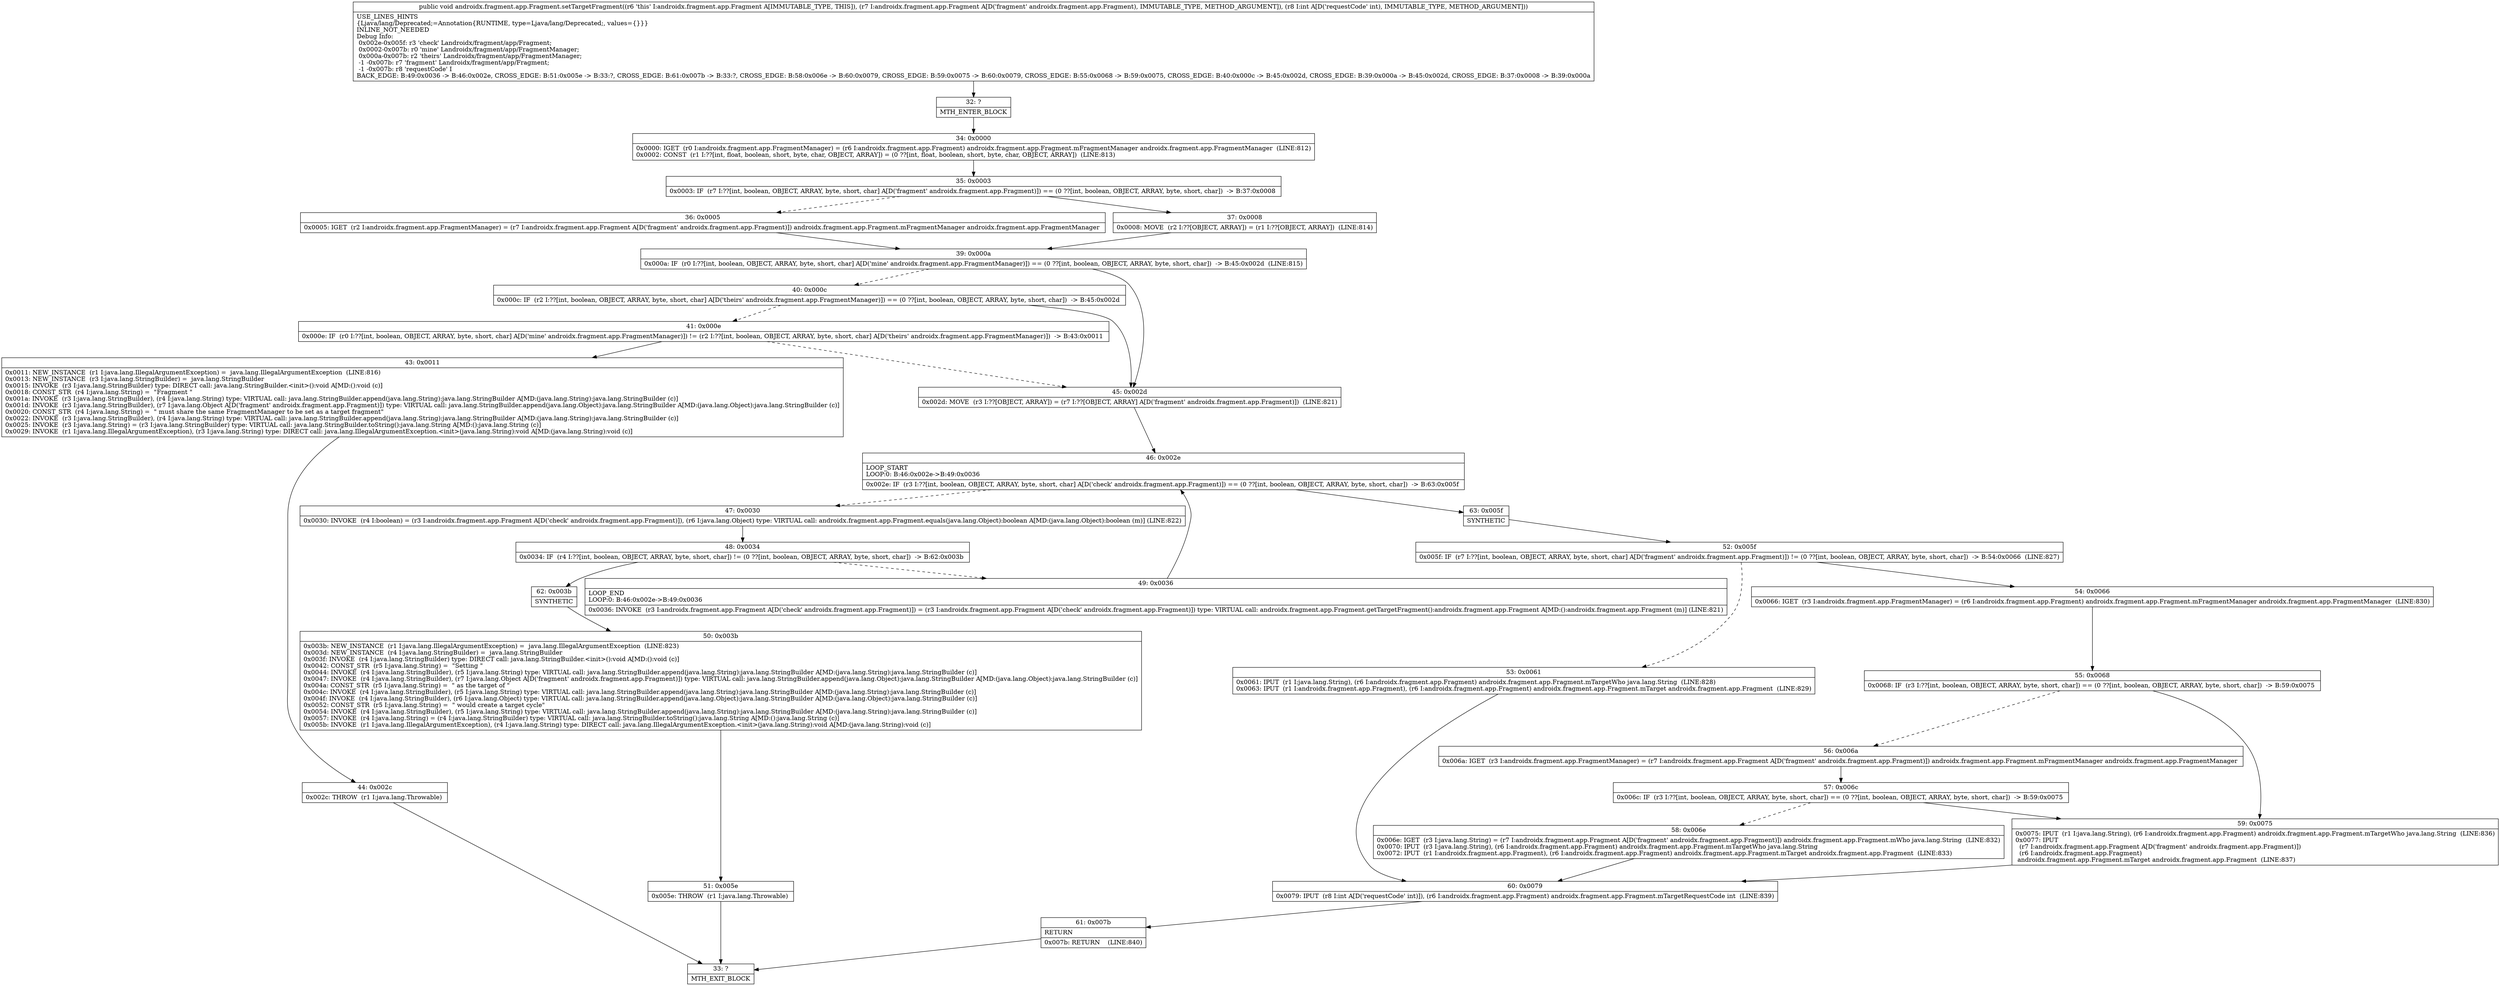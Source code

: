 digraph "CFG forandroidx.fragment.app.Fragment.setTargetFragment(Landroidx\/fragment\/app\/Fragment;I)V" {
Node_32 [shape=record,label="{32\:\ ?|MTH_ENTER_BLOCK\l}"];
Node_34 [shape=record,label="{34\:\ 0x0000|0x0000: IGET  (r0 I:androidx.fragment.app.FragmentManager) = (r6 I:androidx.fragment.app.Fragment) androidx.fragment.app.Fragment.mFragmentManager androidx.fragment.app.FragmentManager  (LINE:812)\l0x0002: CONST  (r1 I:??[int, float, boolean, short, byte, char, OBJECT, ARRAY]) = (0 ??[int, float, boolean, short, byte, char, OBJECT, ARRAY])  (LINE:813)\l}"];
Node_35 [shape=record,label="{35\:\ 0x0003|0x0003: IF  (r7 I:??[int, boolean, OBJECT, ARRAY, byte, short, char] A[D('fragment' androidx.fragment.app.Fragment)]) == (0 ??[int, boolean, OBJECT, ARRAY, byte, short, char])  \-\> B:37:0x0008 \l}"];
Node_36 [shape=record,label="{36\:\ 0x0005|0x0005: IGET  (r2 I:androidx.fragment.app.FragmentManager) = (r7 I:androidx.fragment.app.Fragment A[D('fragment' androidx.fragment.app.Fragment)]) androidx.fragment.app.Fragment.mFragmentManager androidx.fragment.app.FragmentManager \l}"];
Node_39 [shape=record,label="{39\:\ 0x000a|0x000a: IF  (r0 I:??[int, boolean, OBJECT, ARRAY, byte, short, char] A[D('mine' androidx.fragment.app.FragmentManager)]) == (0 ??[int, boolean, OBJECT, ARRAY, byte, short, char])  \-\> B:45:0x002d  (LINE:815)\l}"];
Node_40 [shape=record,label="{40\:\ 0x000c|0x000c: IF  (r2 I:??[int, boolean, OBJECT, ARRAY, byte, short, char] A[D('theirs' androidx.fragment.app.FragmentManager)]) == (0 ??[int, boolean, OBJECT, ARRAY, byte, short, char])  \-\> B:45:0x002d \l}"];
Node_41 [shape=record,label="{41\:\ 0x000e|0x000e: IF  (r0 I:??[int, boolean, OBJECT, ARRAY, byte, short, char] A[D('mine' androidx.fragment.app.FragmentManager)]) != (r2 I:??[int, boolean, OBJECT, ARRAY, byte, short, char] A[D('theirs' androidx.fragment.app.FragmentManager)])  \-\> B:43:0x0011 \l}"];
Node_43 [shape=record,label="{43\:\ 0x0011|0x0011: NEW_INSTANCE  (r1 I:java.lang.IllegalArgumentException) =  java.lang.IllegalArgumentException  (LINE:816)\l0x0013: NEW_INSTANCE  (r3 I:java.lang.StringBuilder) =  java.lang.StringBuilder \l0x0015: INVOKE  (r3 I:java.lang.StringBuilder) type: DIRECT call: java.lang.StringBuilder.\<init\>():void A[MD:():void (c)]\l0x0018: CONST_STR  (r4 I:java.lang.String) =  \"Fragment \" \l0x001a: INVOKE  (r3 I:java.lang.StringBuilder), (r4 I:java.lang.String) type: VIRTUAL call: java.lang.StringBuilder.append(java.lang.String):java.lang.StringBuilder A[MD:(java.lang.String):java.lang.StringBuilder (c)]\l0x001d: INVOKE  (r3 I:java.lang.StringBuilder), (r7 I:java.lang.Object A[D('fragment' androidx.fragment.app.Fragment)]) type: VIRTUAL call: java.lang.StringBuilder.append(java.lang.Object):java.lang.StringBuilder A[MD:(java.lang.Object):java.lang.StringBuilder (c)]\l0x0020: CONST_STR  (r4 I:java.lang.String) =  \" must share the same FragmentManager to be set as a target fragment\" \l0x0022: INVOKE  (r3 I:java.lang.StringBuilder), (r4 I:java.lang.String) type: VIRTUAL call: java.lang.StringBuilder.append(java.lang.String):java.lang.StringBuilder A[MD:(java.lang.String):java.lang.StringBuilder (c)]\l0x0025: INVOKE  (r3 I:java.lang.String) = (r3 I:java.lang.StringBuilder) type: VIRTUAL call: java.lang.StringBuilder.toString():java.lang.String A[MD:():java.lang.String (c)]\l0x0029: INVOKE  (r1 I:java.lang.IllegalArgumentException), (r3 I:java.lang.String) type: DIRECT call: java.lang.IllegalArgumentException.\<init\>(java.lang.String):void A[MD:(java.lang.String):void (c)]\l}"];
Node_44 [shape=record,label="{44\:\ 0x002c|0x002c: THROW  (r1 I:java.lang.Throwable) \l}"];
Node_33 [shape=record,label="{33\:\ ?|MTH_EXIT_BLOCK\l}"];
Node_45 [shape=record,label="{45\:\ 0x002d|0x002d: MOVE  (r3 I:??[OBJECT, ARRAY]) = (r7 I:??[OBJECT, ARRAY] A[D('fragment' androidx.fragment.app.Fragment)])  (LINE:821)\l}"];
Node_46 [shape=record,label="{46\:\ 0x002e|LOOP_START\lLOOP:0: B:46:0x002e\-\>B:49:0x0036\l|0x002e: IF  (r3 I:??[int, boolean, OBJECT, ARRAY, byte, short, char] A[D('check' androidx.fragment.app.Fragment)]) == (0 ??[int, boolean, OBJECT, ARRAY, byte, short, char])  \-\> B:63:0x005f \l}"];
Node_47 [shape=record,label="{47\:\ 0x0030|0x0030: INVOKE  (r4 I:boolean) = (r3 I:androidx.fragment.app.Fragment A[D('check' androidx.fragment.app.Fragment)]), (r6 I:java.lang.Object) type: VIRTUAL call: androidx.fragment.app.Fragment.equals(java.lang.Object):boolean A[MD:(java.lang.Object):boolean (m)] (LINE:822)\l}"];
Node_48 [shape=record,label="{48\:\ 0x0034|0x0034: IF  (r4 I:??[int, boolean, OBJECT, ARRAY, byte, short, char]) != (0 ??[int, boolean, OBJECT, ARRAY, byte, short, char])  \-\> B:62:0x003b \l}"];
Node_49 [shape=record,label="{49\:\ 0x0036|LOOP_END\lLOOP:0: B:46:0x002e\-\>B:49:0x0036\l|0x0036: INVOKE  (r3 I:androidx.fragment.app.Fragment A[D('check' androidx.fragment.app.Fragment)]) = (r3 I:androidx.fragment.app.Fragment A[D('check' androidx.fragment.app.Fragment)]) type: VIRTUAL call: androidx.fragment.app.Fragment.getTargetFragment():androidx.fragment.app.Fragment A[MD:():androidx.fragment.app.Fragment (m)] (LINE:821)\l}"];
Node_62 [shape=record,label="{62\:\ 0x003b|SYNTHETIC\l}"];
Node_50 [shape=record,label="{50\:\ 0x003b|0x003b: NEW_INSTANCE  (r1 I:java.lang.IllegalArgumentException) =  java.lang.IllegalArgumentException  (LINE:823)\l0x003d: NEW_INSTANCE  (r4 I:java.lang.StringBuilder) =  java.lang.StringBuilder \l0x003f: INVOKE  (r4 I:java.lang.StringBuilder) type: DIRECT call: java.lang.StringBuilder.\<init\>():void A[MD:():void (c)]\l0x0042: CONST_STR  (r5 I:java.lang.String) =  \"Setting \" \l0x0044: INVOKE  (r4 I:java.lang.StringBuilder), (r5 I:java.lang.String) type: VIRTUAL call: java.lang.StringBuilder.append(java.lang.String):java.lang.StringBuilder A[MD:(java.lang.String):java.lang.StringBuilder (c)]\l0x0047: INVOKE  (r4 I:java.lang.StringBuilder), (r7 I:java.lang.Object A[D('fragment' androidx.fragment.app.Fragment)]) type: VIRTUAL call: java.lang.StringBuilder.append(java.lang.Object):java.lang.StringBuilder A[MD:(java.lang.Object):java.lang.StringBuilder (c)]\l0x004a: CONST_STR  (r5 I:java.lang.String) =  \" as the target of \" \l0x004c: INVOKE  (r4 I:java.lang.StringBuilder), (r5 I:java.lang.String) type: VIRTUAL call: java.lang.StringBuilder.append(java.lang.String):java.lang.StringBuilder A[MD:(java.lang.String):java.lang.StringBuilder (c)]\l0x004f: INVOKE  (r4 I:java.lang.StringBuilder), (r6 I:java.lang.Object) type: VIRTUAL call: java.lang.StringBuilder.append(java.lang.Object):java.lang.StringBuilder A[MD:(java.lang.Object):java.lang.StringBuilder (c)]\l0x0052: CONST_STR  (r5 I:java.lang.String) =  \" would create a target cycle\" \l0x0054: INVOKE  (r4 I:java.lang.StringBuilder), (r5 I:java.lang.String) type: VIRTUAL call: java.lang.StringBuilder.append(java.lang.String):java.lang.StringBuilder A[MD:(java.lang.String):java.lang.StringBuilder (c)]\l0x0057: INVOKE  (r4 I:java.lang.String) = (r4 I:java.lang.StringBuilder) type: VIRTUAL call: java.lang.StringBuilder.toString():java.lang.String A[MD:():java.lang.String (c)]\l0x005b: INVOKE  (r1 I:java.lang.IllegalArgumentException), (r4 I:java.lang.String) type: DIRECT call: java.lang.IllegalArgumentException.\<init\>(java.lang.String):void A[MD:(java.lang.String):void (c)]\l}"];
Node_51 [shape=record,label="{51\:\ 0x005e|0x005e: THROW  (r1 I:java.lang.Throwable) \l}"];
Node_63 [shape=record,label="{63\:\ 0x005f|SYNTHETIC\l}"];
Node_52 [shape=record,label="{52\:\ 0x005f|0x005f: IF  (r7 I:??[int, boolean, OBJECT, ARRAY, byte, short, char] A[D('fragment' androidx.fragment.app.Fragment)]) != (0 ??[int, boolean, OBJECT, ARRAY, byte, short, char])  \-\> B:54:0x0066  (LINE:827)\l}"];
Node_53 [shape=record,label="{53\:\ 0x0061|0x0061: IPUT  (r1 I:java.lang.String), (r6 I:androidx.fragment.app.Fragment) androidx.fragment.app.Fragment.mTargetWho java.lang.String  (LINE:828)\l0x0063: IPUT  (r1 I:androidx.fragment.app.Fragment), (r6 I:androidx.fragment.app.Fragment) androidx.fragment.app.Fragment.mTarget androidx.fragment.app.Fragment  (LINE:829)\l}"];
Node_60 [shape=record,label="{60\:\ 0x0079|0x0079: IPUT  (r8 I:int A[D('requestCode' int)]), (r6 I:androidx.fragment.app.Fragment) androidx.fragment.app.Fragment.mTargetRequestCode int  (LINE:839)\l}"];
Node_61 [shape=record,label="{61\:\ 0x007b|RETURN\l|0x007b: RETURN    (LINE:840)\l}"];
Node_54 [shape=record,label="{54\:\ 0x0066|0x0066: IGET  (r3 I:androidx.fragment.app.FragmentManager) = (r6 I:androidx.fragment.app.Fragment) androidx.fragment.app.Fragment.mFragmentManager androidx.fragment.app.FragmentManager  (LINE:830)\l}"];
Node_55 [shape=record,label="{55\:\ 0x0068|0x0068: IF  (r3 I:??[int, boolean, OBJECT, ARRAY, byte, short, char]) == (0 ??[int, boolean, OBJECT, ARRAY, byte, short, char])  \-\> B:59:0x0075 \l}"];
Node_56 [shape=record,label="{56\:\ 0x006a|0x006a: IGET  (r3 I:androidx.fragment.app.FragmentManager) = (r7 I:androidx.fragment.app.Fragment A[D('fragment' androidx.fragment.app.Fragment)]) androidx.fragment.app.Fragment.mFragmentManager androidx.fragment.app.FragmentManager \l}"];
Node_57 [shape=record,label="{57\:\ 0x006c|0x006c: IF  (r3 I:??[int, boolean, OBJECT, ARRAY, byte, short, char]) == (0 ??[int, boolean, OBJECT, ARRAY, byte, short, char])  \-\> B:59:0x0075 \l}"];
Node_58 [shape=record,label="{58\:\ 0x006e|0x006e: IGET  (r3 I:java.lang.String) = (r7 I:androidx.fragment.app.Fragment A[D('fragment' androidx.fragment.app.Fragment)]) androidx.fragment.app.Fragment.mWho java.lang.String  (LINE:832)\l0x0070: IPUT  (r3 I:java.lang.String), (r6 I:androidx.fragment.app.Fragment) androidx.fragment.app.Fragment.mTargetWho java.lang.String \l0x0072: IPUT  (r1 I:androidx.fragment.app.Fragment), (r6 I:androidx.fragment.app.Fragment) androidx.fragment.app.Fragment.mTarget androidx.fragment.app.Fragment  (LINE:833)\l}"];
Node_59 [shape=record,label="{59\:\ 0x0075|0x0075: IPUT  (r1 I:java.lang.String), (r6 I:androidx.fragment.app.Fragment) androidx.fragment.app.Fragment.mTargetWho java.lang.String  (LINE:836)\l0x0077: IPUT  \l  (r7 I:androidx.fragment.app.Fragment A[D('fragment' androidx.fragment.app.Fragment)])\l  (r6 I:androidx.fragment.app.Fragment)\l androidx.fragment.app.Fragment.mTarget androidx.fragment.app.Fragment  (LINE:837)\l}"];
Node_37 [shape=record,label="{37\:\ 0x0008|0x0008: MOVE  (r2 I:??[OBJECT, ARRAY]) = (r1 I:??[OBJECT, ARRAY])  (LINE:814)\l}"];
MethodNode[shape=record,label="{public void androidx.fragment.app.Fragment.setTargetFragment((r6 'this' I:androidx.fragment.app.Fragment A[IMMUTABLE_TYPE, THIS]), (r7 I:androidx.fragment.app.Fragment A[D('fragment' androidx.fragment.app.Fragment), IMMUTABLE_TYPE, METHOD_ARGUMENT]), (r8 I:int A[D('requestCode' int), IMMUTABLE_TYPE, METHOD_ARGUMENT]))  | USE_LINES_HINTS\l\{Ljava\/lang\/Deprecated;=Annotation\{RUNTIME, type=Ljava\/lang\/Deprecated;, values=\{\}\}\}\lINLINE_NOT_NEEDED\lDebug Info:\l  0x002e\-0x005f: r3 'check' Landroidx\/fragment\/app\/Fragment;\l  0x0002\-0x007b: r0 'mine' Landroidx\/fragment\/app\/FragmentManager;\l  0x000a\-0x007b: r2 'theirs' Landroidx\/fragment\/app\/FragmentManager;\l  \-1 \-0x007b: r7 'fragment' Landroidx\/fragment\/app\/Fragment;\l  \-1 \-0x007b: r8 'requestCode' I\lBACK_EDGE: B:49:0x0036 \-\> B:46:0x002e, CROSS_EDGE: B:51:0x005e \-\> B:33:?, CROSS_EDGE: B:61:0x007b \-\> B:33:?, CROSS_EDGE: B:58:0x006e \-\> B:60:0x0079, CROSS_EDGE: B:59:0x0075 \-\> B:60:0x0079, CROSS_EDGE: B:55:0x0068 \-\> B:59:0x0075, CROSS_EDGE: B:40:0x000c \-\> B:45:0x002d, CROSS_EDGE: B:39:0x000a \-\> B:45:0x002d, CROSS_EDGE: B:37:0x0008 \-\> B:39:0x000a\l}"];
MethodNode -> Node_32;Node_32 -> Node_34;
Node_34 -> Node_35;
Node_35 -> Node_36[style=dashed];
Node_35 -> Node_37;
Node_36 -> Node_39;
Node_39 -> Node_40[style=dashed];
Node_39 -> Node_45;
Node_40 -> Node_41[style=dashed];
Node_40 -> Node_45;
Node_41 -> Node_43;
Node_41 -> Node_45[style=dashed];
Node_43 -> Node_44;
Node_44 -> Node_33;
Node_45 -> Node_46;
Node_46 -> Node_47[style=dashed];
Node_46 -> Node_63;
Node_47 -> Node_48;
Node_48 -> Node_49[style=dashed];
Node_48 -> Node_62;
Node_49 -> Node_46;
Node_62 -> Node_50;
Node_50 -> Node_51;
Node_51 -> Node_33;
Node_63 -> Node_52;
Node_52 -> Node_53[style=dashed];
Node_52 -> Node_54;
Node_53 -> Node_60;
Node_60 -> Node_61;
Node_61 -> Node_33;
Node_54 -> Node_55;
Node_55 -> Node_56[style=dashed];
Node_55 -> Node_59;
Node_56 -> Node_57;
Node_57 -> Node_58[style=dashed];
Node_57 -> Node_59;
Node_58 -> Node_60;
Node_59 -> Node_60;
Node_37 -> Node_39;
}

